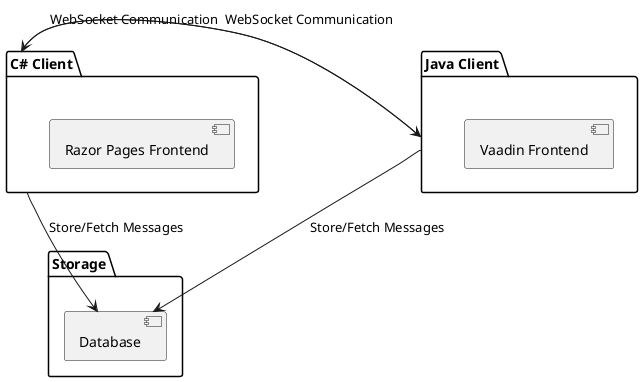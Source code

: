@startuml
package "C# Client" {
    [Razor Pages Frontend]
}

package "Java Client" {
    [Vaadin Frontend]
}

package "Storage" {
    [Database]
}

[C# Client] --> [Database] : Store/Fetch Messages
[Java Client] --> [Database] : Store/Fetch Messages
[C# Client] --> [Java Client] : WebSocket Communication
[Java Client] --> [C# Client] : WebSocket Communication
@enduml

